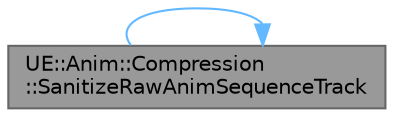 digraph "UE::Anim::Compression::SanitizeRawAnimSequenceTrack"
{
 // INTERACTIVE_SVG=YES
 // LATEX_PDF_SIZE
  bgcolor="transparent";
  edge [fontname=Helvetica,fontsize=10,labelfontname=Helvetica,labelfontsize=10];
  node [fontname=Helvetica,fontsize=10,shape=box,height=0.2,width=0.4];
  rankdir="RL";
  Node1 [id="Node000001",label="UE::Anim::Compression\l::SanitizeRawAnimSequenceTrack",height=0.2,width=0.4,color="gray40", fillcolor="grey60", style="filled", fontcolor="black",tooltip="Sanitize the provided track by snapping small scale values to 0, and normalizing any rotational keys."];
  Node1 -> Node1 [id="edge1_Node000001_Node000001",dir="back",color="steelblue1",style="solid",tooltip=" "];
}
